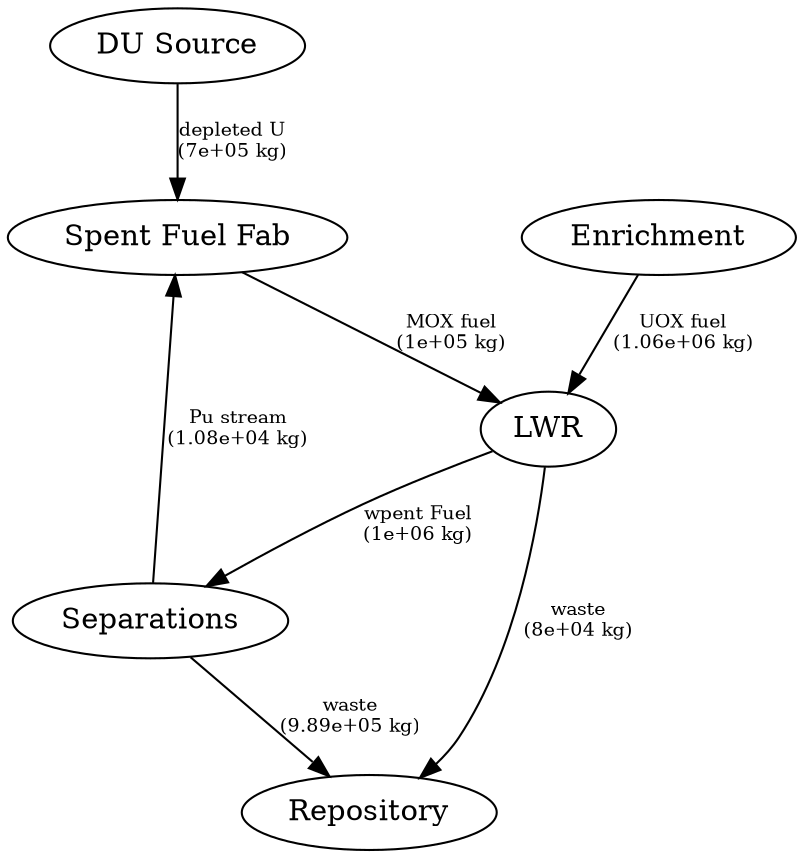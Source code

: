 digraph ResourceFlows {
    overlap = false;
    nodesep=1.0;
    edge [fontsize=9];
    "DU Source" -> "Spent Fuel Fab" [label="depleted U\n(7e+05 kg)"];
    "Enrichment" -> "LWR" [label="UOX fuel\n(1.06e+06 kg)"];
    "LWR" -> "Repository" [label="waste\n(8e+04 kg)"];
    "LWR" -> "Separations" [label="wpent Fuel\n(1e+06 kg)"];
    "Separations" -> "Repository" [label="waste\n(9.89e+05 kg)"];
    "Separations" -> "Spent Fuel Fab" [label="Pu stream\n(1.08e+04 kg)"];
    "Spent Fuel Fab" -> "LWR" [label="MOX fuel\n(1e+05 kg)"];
}
